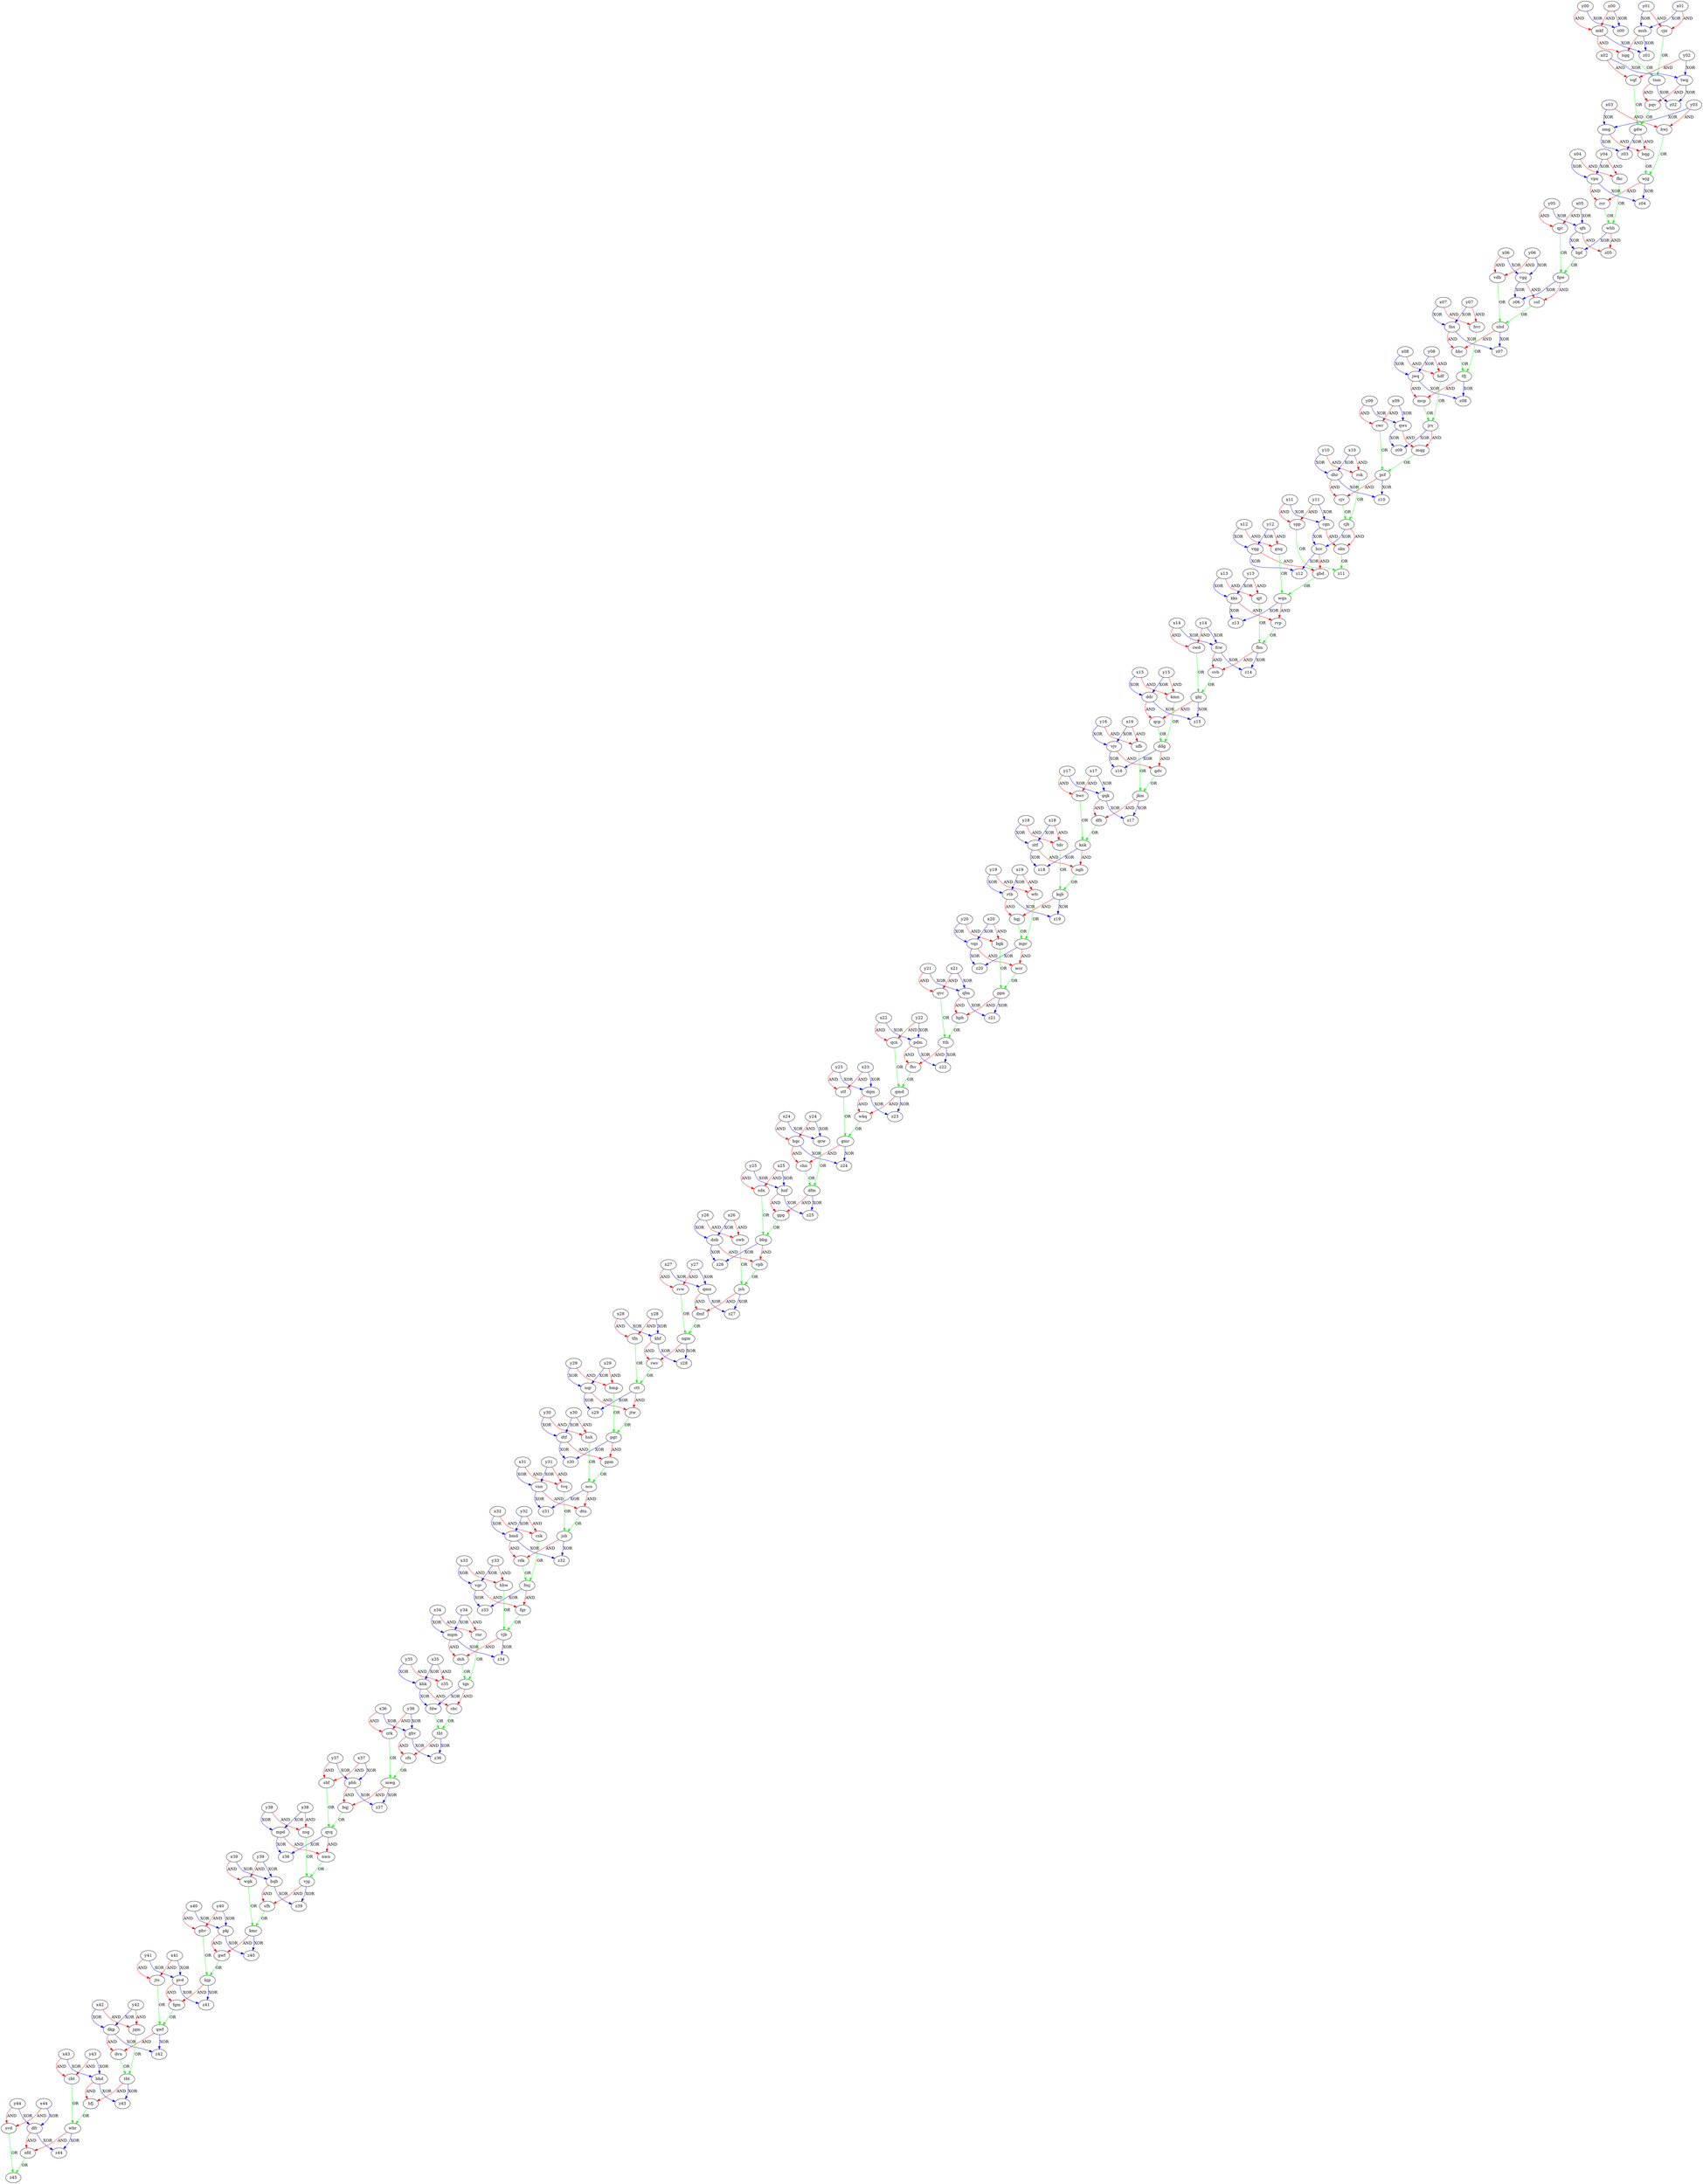 digraph {
  vpn -> rcr [label="AND"] [color="red"]
  wjg -> rcr [label="AND"] [color="red"]
  y25 -> sdn [label="AND"] [color="red"]
  x25 -> sdn [label="AND"] [color="red"]
  ncs -> z31 [label="XOR"] [color="blue"]
  vnn -> z31 [label="XOR"] [color="blue"]
  dtn -> jsb [label="OR"] [color="green"]
  tvq -> jsb [label="OR"] [color="green"]
  vjv -> z16 [label="XOR"] [color="blue"]
  ddg -> z16 [label="XOR"] [color="blue"]
  x06 -> vdb [label="AND"] [color="red"]
  y06 -> vdb [label="AND"] [color="red"]
  x04 -> fkc [label="AND"] [color="red"]
  y04 -> fkc [label="AND"] [color="red"]
  msh -> nqq [label="AND"] [color="red"]
  mkf -> nqq [label="AND"] [color="red"]
  y05 -> qjc [label="AND"] [color="red"]
  x05 -> qjc [label="AND"] [color="red"]
  dkp -> dvn [label="AND"] [color="red"]
  qwf -> dvn [label="AND"] [color="red"]
  jsb -> rdk [label="AND"] [color="red"]
  bmd -> rdk [label="AND"] [color="red"]
  y00 -> z00 [label="XOR"] [color="blue"]
  x00 -> z00 [label="XOR"] [color="blue"]
  y35 -> khk [label="XOR"] [color="blue"]
  x35 -> khk [label="XOR"] [color="blue"]
  pcf -> cjv [label="AND"] [color="red"]
  dhr -> cjv [label="AND"] [color="red"]
  vqg -> gbd [label="AND"] [color="red"]
  hcc -> gbd [label="AND"] [color="red"]
  x39 -> wgk [label="AND"] [color="red"]
  y39 -> wgk [label="AND"] [color="red"]
  x33 -> vgr [label="XOR"] [color="blue"]
  y33 -> vgr [label="XOR"] [color="blue"]
  bqj -> qvq [label="OR"] [color="green"]
  shf -> qvq [label="OR"] [color="green"]
  y21 -> qvc [label="AND"] [color="red"]
  x21 -> qvc [label="AND"] [color="red"]
  vqs -> z20 [label="XOR"] [color="blue"]
  mpr -> z20 [label="XOR"] [color="blue"]
  x04 -> vpn [label="XOR"] [color="blue"]
  y04 -> vpn [label="XOR"] [color="blue"]
  y01 -> msh [label="XOR"] [color="blue"]
  x01 -> msh [label="XOR"] [color="blue"]
  wkq -> gmr [label="OR"] [color="green"]
  stf -> gmr [label="OR"] [color="green"]
  fgw -> z06 [label="XOR"] [color="blue"]
  vgg -> z06 [label="XOR"] [color="blue"]
  x01 -> cjn [label="AND"] [color="red"]
  y01 -> cjn [label="AND"] [color="red"]
  x11 -> spp [label="AND"] [color="red"]
  y11 -> spp [label="AND"] [color="red"]
  nhd -> bhc [label="AND"] [color="red"]
  fns -> bhc [label="AND"] [color="red"]
  gdw -> z03 [label="XOR"] [color="blue"]
  smg -> z03 [label="XOR"] [color="blue"]
  qcn -> gmd [label="OR"] [color="green"]
  fhv -> gmd [label="OR"] [color="green"]
  dvn -> tbt [label="OR"] [color="green"]
  jqm -> tbt [label="OR"] [color="green"]
  x42 -> jqm [label="AND"] [color="red"]
  y42 -> jqm [label="AND"] [color="red"]
  y09 -> cwr [label="AND"] [color="red"]
  x09 -> cwr [label="AND"] [color="red"]
  rwv -> ctt [label="OR"] [color="green"]
  tfn -> ctt [label="OR"] [color="green"]
  gnq -> wqn [label="OR"] [color="green"]
  gbd -> wqn [label="OR"] [color="green"]
  tfj -> mcp [label="AND"] [color="red"]
  jwq -> mcp [label="AND"] [color="red"]
  gpg -> bbg [label="OR"] [color="green"]
  sdn -> bbg [label="OR"] [color="green"]
  y16 -> nfb [label="AND"] [color="red"]
  x16 -> nfb [label="AND"] [color="red"]
  tth -> z22 [label="XOR"] [color="blue"]
  pdm -> z22 [label="XOR"] [color="blue"]
  x08 -> hdf [label="AND"] [color="red"]
  y08 -> hdf [label="AND"] [color="red"]
  ppn -> hph [label="AND"] [color="red"]
  qbn -> hph [label="AND"] [color="red"]
  dmf -> ngm [label="OR"] [color="green"]
  rvw -> ngm [label="OR"] [color="green"]
  vqg -> z12 [label="XOR"] [color="blue"]
  hcc -> z12 [label="XOR"] [color="blue"]
  hfj -> wbr [label="OR"] [color="green"]
  cbt -> wbr [label="OR"] [color="green"]
  cwd -> gbj [label="OR"] [color="green"]
  vvb -> gbj [label="OR"] [color="green"]
  x34 -> mgm [label="XOR"] [color="blue"]
  y34 -> mgm [label="XOR"] [color="blue"]
  knk -> z18 [label="XOR"] [color="blue"]
  ntf -> z18 [label="XOR"] [color="blue"]
  x12 -> vqg [label="XOR"] [color="blue"]
  y12 -> vqg [label="XOR"] [color="blue"]
  khf -> rwv [label="AND"] [color="red"]
  ngm -> rwv [label="AND"] [color="red"]
  fhn -> vvb [label="AND"] [color="red"]
  fcw -> vvb [label="AND"] [color="red"]
  gmr -> chn [label="AND"] [color="red"]
  hqc -> chn [label="AND"] [color="red"]
  x12 -> gnq [label="AND"] [color="red"]
  y12 -> gnq [label="AND"] [color="red"]
  sfh -> kmr [label="OR"] [color="green"]
  wgk -> kmr [label="OR"] [color="green"]
  mkf -> z01 [label="XOR"] [color="blue"]
  msh -> z01 [label="XOR"] [color="blue"]
  fhn -> z14 [label="XOR"] [color="blue"]
  fcw -> z14 [label="XOR"] [color="blue"]
  fgm -> qwf [label="OR"] [color="green"]
  jts -> qwf [label="OR"] [color="green"]
  bpf -> fgw [label="OR"] [color="green"]
  qjc -> fgw [label="OR"] [color="green"]
  tbt -> z43 [label="XOR"] [color="blue"]
  bhd -> z43 [label="XOR"] [color="blue"]
  x16 -> vjv [label="XOR"] [color="blue"]
  y16 -> vjv [label="XOR"] [color="blue"]
  x06 -> vgg [label="XOR"] [color="blue"]
  y06 -> vgg [label="XOR"] [color="blue"]
  x03 -> hwj [label="AND"] [color="red"]
  y03 -> hwj [label="AND"] [color="red"]
  phv -> bjp [label="OR"] [color="green"]
  gwf -> bjp [label="OR"] [color="green"]
  gmd -> z23 [label="XOR"] [color="blue"]
  dqm -> z23 [label="XOR"] [color="blue"]
  y39 -> hqb [label="XOR"] [color="blue"]
  x39 -> hqb [label="XOR"] [color="blue"]
  y20 -> vqs [label="XOR"] [color="blue"]
  x20 -> vqs [label="XOR"] [color="blue"]
  jrs -> z09 [label="XOR"] [color="blue"]
  qws -> z09 [label="XOR"] [color="blue"]
  dfm -> z25 [label="XOR"] [color="blue"]
  hnf -> z25 [label="XOR"] [color="blue"]
  x15 -> ddr [label="XOR"] [color="blue"]
  y15 -> ddr [label="XOR"] [color="blue"]
  y17 -> bwr [label="AND"] [color="red"]
  x17 -> bwr [label="AND"] [color="red"]
  rtb -> hgj [label="AND"] [color="red"]
  kqb -> hgj [label="AND"] [color="red"]
  vqf -> gdw [label="OR"] [color="green"]
  pqv -> gdw [label="OR"] [color="green"]
  y38 -> mpd [label="XOR"] [color="blue"]
  x38 -> mpd [label="XOR"] [color="blue"]
  kks -> z13 [label="XOR"] [color="blue"]
  wqn -> z13 [label="XOR"] [color="blue"]
  ddg -> gdv [label="AND"] [color="red"]
  vjv -> gdv [label="AND"] [color="red"]
  x11 -> cgn [label="XOR"] [color="blue"]
  y11 -> cgn [label="XOR"] [color="blue"]
  svd -> z45 [label="OR"] [color="green"]
  nfd -> z45 [label="OR"] [color="green"]
  y44 -> svd [label="AND"] [color="red"]
  x44 -> svd [label="AND"] [color="red"]
  twg -> pqv [label="AND"] [color="red"]
  tnm -> pqv [label="AND"] [color="red"]
  ntf -> ngh [label="AND"] [color="red"]
  knk -> ngh [label="AND"] [color="red"]
  fmj -> z33 [label="XOR"] [color="blue"]
  vgr -> z33 [label="XOR"] [color="blue"]
  cjh -> skn [label="AND"] [color="red"]
  cgn -> skn [label="AND"] [color="red"]
  x07 -> fns [label="XOR"] [color="blue"]
  y07 -> fns [label="XOR"] [color="blue"]
  ddr -> qcp [label="AND"] [color="red"]
  gbj -> qcp [label="AND"] [color="red"]
  mwg -> z37 [label="XOR"] [color="blue"]
  pbh -> z37 [label="XOR"] [color="blue"]
  tbt -> hfj [label="AND"] [color="red"]
  bhd -> hfj [label="AND"] [color="red"]
  x28 -> tfn [label="AND"] [color="red"]
  y28 -> tfn [label="AND"] [color="red"]
  chn -> dfm [label="OR"] [color="green"]
  qcw -> dfm [label="OR"] [color="green"]
  y25 -> hnf [label="XOR"] [color="blue"]
  x25 -> hnf [label="XOR"] [color="blue"]
  wbr -> z44 [label="XOR"] [color="blue"]
  dfr -> z44 [label="XOR"] [color="blue"]
  x24 -> hqc [label="AND"] [color="red"]
  y24 -> hqc [label="AND"] [color="red"]
  ctt -> z29 [label="XOR"] [color="blue"]
  nqr -> z29 [label="XOR"] [color="blue"]
  y10 -> dhr [label="XOR"] [color="blue"]
  x10 -> dhr [label="XOR"] [color="blue"]
  x17 -> gqk [label="XOR"] [color="blue"]
  y17 -> gqk [label="XOR"] [color="blue"]
  fdw -> tht [label="OR"] [color="green"]
  chc -> tht [label="OR"] [color="green"]
  x02 -> twg [label="XOR"] [color="blue"]
  y02 -> twg [label="XOR"] [color="blue"]
  bbg -> z26 [label="XOR"] [color="blue"]
  dnb -> z26 [label="XOR"] [color="blue"]
  hdf -> jrs [label="OR"] [color="green"]
  mcp -> jrs [label="OR"] [color="green"]
  x22 -> qcn [label="AND"] [color="red"]
  y22 -> qcn [label="AND"] [color="red"]
  x27 -> rvw [label="AND"] [color="red"]
  y27 -> rvw [label="AND"] [color="red"]
  bwr -> knk [label="OR"] [color="green"]
  dfh -> knk [label="OR"] [color="green"]
  y28 -> khf [label="XOR"] [color="blue"]
  x28 -> khf [label="XOR"] [color="blue"]
  pvd -> fgm [label="AND"] [color="red"]
  bjp -> fgm [label="AND"] [color="red"]
  tdv -> kqb [label="OR"] [color="green"]
  ngh -> kqb [label="OR"] [color="green"]
  x00 -> mkf [label="AND"] [color="red"]
  y00 -> mkf [label="AND"] [color="red"]
  dsb -> tgs [label="OR"] [color="green"]
  rnr -> tgs [label="OR"] [color="green"]
  mpd -> z38 [label="XOR"] [color="blue"]
  qvq -> z38 [label="XOR"] [color="blue"]
  tgs -> chc [label="AND"] [color="red"]
  khk -> chc [label="AND"] [color="red"]
  y41 -> pvd [label="XOR"] [color="blue"]
  x41 -> pvd [label="XOR"] [color="blue"]
  x09 -> qws [label="XOR"] [color="blue"]
  y09 -> qws [label="XOR"] [color="blue"]
  x34 -> rnr [label="AND"] [color="red"]
  y34 -> rnr [label="AND"] [color="red"]
  y37 -> pbh [label="XOR"] [color="blue"]
  x37 -> pbh [label="XOR"] [color="blue"]
  qmn -> z27 [label="XOR"] [color="blue"]
  jsh -> z27 [label="XOR"] [color="blue"]
  vpn -> z04 [label="XOR"] [color="blue"]
  wjg -> z04 [label="XOR"] [color="blue"]
  x40 -> pkj [label="XOR"] [color="blue"]
  y40 -> pkj [label="XOR"] [color="blue"]
  nsg -> vjg [label="OR"] [color="green"]
  nwn -> vjg [label="OR"] [color="green"]
  x35 -> z35 [label="AND"] [color="red"]
  y35 -> z35 [label="AND"] [color="red"]
  crk -> mwg [label="OR"] [color="green"]
  cfs -> mwg [label="OR"] [color="green"]
  rcr -> whh [label="OR"] [color="green"]
  fkc -> whh [label="OR"] [color="green"]
  gqk -> dfh [label="AND"] [color="red"]
  jkm -> dfh [label="AND"] [color="red"]
  x27 -> qmn [label="XOR"] [color="blue"]
  y27 -> qmn [label="XOR"] [color="blue"]
  hph -> tth [label="OR"] [color="green"]
  qvc -> tth [label="OR"] [color="green"]
  jtw -> pgr [label="OR"] [color="green"]
  bmp -> pgr [label="OR"] [color="green"]
  y29 -> bmp [label="AND"] [color="red"]
  x29 -> bmp [label="AND"] [color="red"]
  x22 -> pdm [label="XOR"] [color="blue"]
  y22 -> pdm [label="XOR"] [color="blue"]
  x29 -> nqr [label="XOR"] [color="blue"]
  y29 -> nqr [label="XOR"] [color="blue"]
  x36 -> crk [label="AND"] [color="red"]
  y36 -> crk [label="AND"] [color="red"]
  y10 -> rck [label="AND"] [color="red"]
  x10 -> rck [label="AND"] [color="red"]
  y03 -> smg [label="XOR"] [color="blue"]
  x03 -> smg [label="XOR"] [color="blue"]
  bbg -> vpb [label="AND"] [color="red"]
  dnb -> vpb [label="AND"] [color="red"]
  tnm -> z02 [label="XOR"] [color="blue"]
  twg -> z02 [label="XOR"] [color="blue"]
  rvp -> fhn [label="OR"] [color="green"]
  qjt -> fhn [label="OR"] [color="green"]
  cjv -> cjh [label="OR"] [color="green"]
  rck -> cjh [label="OR"] [color="green"]
  ngm -> z28 [label="XOR"] [color="blue"]
  khf -> z28 [label="XOR"] [color="blue"]
  qfs -> z05 [label="AND"] [color="red"]
  whh -> z05 [label="AND"] [color="red"]
  hqb -> sfh [label="AND"] [color="red"]
  vjg -> sfh [label="AND"] [color="red"]
  skn -> z11 [label="OR"] [color="green"]
  spp -> z11 [label="OR"] [color="green"]
  cwr -> pcf [label="OR"] [color="green"]
  mqg -> pcf [label="OR"] [color="green"]
  x44 -> dfr [label="XOR"] [color="blue"]
  y44 -> dfr [label="XOR"] [color="blue"]
  hhw -> vjb [label="OR"] [color="green"]
  fgr -> vjb [label="OR"] [color="green"]
  kmr -> gwf [label="AND"] [color="red"]
  pkj -> gwf [label="AND"] [color="red"]
  x08 -> jwq [label="XOR"] [color="blue"]
  y08 -> jwq [label="XOR"] [color="blue"]
  ppn -> z21 [label="XOR"] [color="blue"]
  qbn -> z21 [label="XOR"] [color="blue"]
  kqb -> z19 [label="XOR"] [color="blue"]
  rtb -> z19 [label="XOR"] [color="blue"]
  mgm -> z34 [label="XOR"] [color="blue"]
  vjb -> z34 [label="XOR"] [color="blue"]
  mpr -> wcr [label="AND"] [color="red"]
  vqs -> wcr [label="AND"] [color="red"]
  hqb -> z39 [label="XOR"] [color="blue"]
  vjg -> z39 [label="XOR"] [color="blue"]
  cgn -> hcc [label="XOR"] [color="blue"]
  cjh -> hcc [label="XOR"] [color="blue"]
  y02 -> vqf [label="AND"] [color="red"]
  x02 -> vqf [label="AND"] [color="red"]
  ghv -> cfs [label="AND"] [color="red"]
  tht -> cfs [label="AND"] [color="red"]
  x13 -> kks [label="XOR"] [color="blue"]
  y13 -> kks [label="XOR"] [color="blue"]
  y26 -> dnb [label="XOR"] [color="blue"]
  x26 -> dnb [label="XOR"] [color="blue"]
  qws -> mqg [label="AND"] [color="red"]
  jrs -> mqg [label="AND"] [color="red"]
  mgm -> dsb [label="AND"] [color="red"]
  vjb -> dsb [label="AND"] [color="red"]
  x26 -> swb [label="AND"] [color="red"]
  y26 -> swb [label="AND"] [color="red"]
  x31 -> tvq [label="AND"] [color="red"]
  y31 -> tvq [label="AND"] [color="red"]
  x20 -> bgk [label="AND"] [color="red"]
  y20 -> bgk [label="AND"] [color="red"]
  kmn -> ddg [label="OR"] [color="green"]
  qcp -> ddg [label="OR"] [color="green"]
  y30 -> dtf [label="XOR"] [color="blue"]
  x30 -> dtf [label="XOR"] [color="blue"]
  wcr -> ppn [label="OR"] [color="green"]
  bgk -> ppn [label="OR"] [color="green"]
  dkp -> z42 [label="XOR"] [color="blue"]
  qwf -> z42 [label="XOR"] [color="blue"]
  y15 -> kmn [label="AND"] [color="red"]
  x15 -> kmn [label="AND"] [color="red"]
  x38 -> nsg [label="AND"] [color="red"]
  y38 -> nsg [label="AND"] [color="red"]
  x21 -> qbn [label="XOR"] [color="blue"]
  y21 -> qbn [label="XOR"] [color="blue"]
  dtf -> z30 [label="XOR"] [color="blue"]
  pgr -> z30 [label="XOR"] [color="blue"]
  x40 -> phv [label="AND"] [color="red"]
  y40 -> phv [label="AND"] [color="red"]
  x32 -> csk [label="AND"] [color="red"]
  y32 -> csk [label="AND"] [color="red"]
  y31 -> vnn [label="XOR"] [color="blue"]
  x31 -> vnn [label="XOR"] [color="blue"]
  y24 -> qcw [label="XOR"] [color="blue"]
  x24 -> qcw [label="XOR"] [color="blue"]
  pkj -> z40 [label="XOR"] [color="blue"]
  kmr -> z40 [label="XOR"] [color="blue"]
  gmr -> z24 [label="XOR"] [color="blue"]
  hqc -> z24 [label="XOR"] [color="blue"]
  x43 -> cbt [label="AND"] [color="red"]
  y43 -> cbt [label="AND"] [color="red"]
  y18 -> ntf [label="XOR"] [color="blue"]
  x18 -> ntf [label="XOR"] [color="blue"]
  pgr -> ppm [label="AND"] [color="red"]
  dtf -> ppm [label="AND"] [color="red"]
  nqr -> jtw [label="AND"] [color="red"]
  ctt -> jtw [label="AND"] [color="red"]
  wqn -> rvp [label="AND"] [color="red"]
  kks -> rvp [label="AND"] [color="red"]
  x13 -> qjt [label="AND"] [color="red"]
  y13 -> qjt [label="AND"] [color="red"]
  jsb -> z32 [label="XOR"] [color="blue"]
  bmd -> z32 [label="XOR"] [color="blue"]
  qfs -> bpf [label="XOR"] [color="blue"]
  whh -> bpf [label="XOR"] [color="blue"]
  y23 -> dqm [label="XOR"] [color="blue"]
  x23 -> dqm [label="XOR"] [color="blue"]
  y33 -> hhw [label="AND"] [color="red"]
  x33 -> hhw [label="AND"] [color="red"]
  ncs -> dtn [label="AND"] [color="red"]
  vnn -> dtn [label="AND"] [color="red"]
  y19 -> rtb [label="XOR"] [color="blue"]
  x19 -> rtb [label="XOR"] [color="blue"]
  rdk -> fmj [label="OR"] [color="green"]
  csk -> fmj [label="OR"] [color="green"]
  gdw -> bqg [label="AND"] [color="red"]
  smg -> bqg [label="AND"] [color="red"]
  x32 -> bmd [label="XOR"] [color="blue"]
  y32 -> bmd [label="XOR"] [color="blue"]
  nqq -> tnm [label="OR"] [color="green"]
  cjn -> tnm [label="OR"] [color="green"]
  gbj -> z15 [label="XOR"] [color="blue"]
  ddr -> z15 [label="XOR"] [color="blue"]
  x05 -> qfs [label="XOR"] [color="blue"]
  y05 -> qfs [label="XOR"] [color="blue"]
  bqg -> wjg [label="OR"] [color="green"]
  hwj -> wjg [label="OR"] [color="green"]
  x30 -> hsh [label="AND"] [color="red"]
  y30 -> hsh [label="AND"] [color="red"]
  y19 -> wfc [label="AND"] [color="red"]
  x19 -> wfc [label="AND"] [color="red"]
  tfj -> z08 [label="XOR"] [color="blue"]
  jwq -> z08 [label="XOR"] [color="blue"]
  x43 -> bhd [label="XOR"] [color="blue"]
  y43 -> bhd [label="XOR"] [color="blue"]
  x42 -> dkp [label="XOR"] [color="blue"]
  y42 -> dkp [label="XOR"] [color="blue"]
  fmj -> fgr [label="AND"] [color="red"]
  vgr -> fgr [label="AND"] [color="red"]
  y41 -> jts [label="AND"] [color="red"]
  x41 -> jts [label="AND"] [color="red"]
  nhd -> z07 [label="XOR"] [color="blue"]
  fns -> z07 [label="XOR"] [color="blue"]
  qvq -> nwn [label="AND"] [color="red"]
  mpd -> nwn [label="AND"] [color="red"]
  jkm -> z17 [label="XOR"] [color="blue"]
  gqk -> z17 [label="XOR"] [color="blue"]
  tth -> fhv [label="AND"] [color="red"]
  pdm -> fhv [label="AND"] [color="red"]
  hsh -> ncs [label="OR"] [color="green"]
  ppm -> ncs [label="OR"] [color="green"]
  nfb -> jkm [label="OR"] [color="green"]
  gdv -> jkm [label="OR"] [color="green"]
  khk -> fdw [label="XOR"] [color="blue"]
  tgs -> fdw [label="XOR"] [color="blue"]
  wbr -> nfd [label="AND"] [color="red"]
  dfr -> nfd [label="AND"] [color="red"]
  hgj -> mpr [label="OR"] [color="green"]
  wfc -> mpr [label="OR"] [color="green"]
  dfm -> gpg [label="AND"] [color="red"]
  hnf -> gpg [label="AND"] [color="red"]
  mwg -> bqj [label="AND"] [color="red"]
  pbh -> bqj [label="AND"] [color="red"]
  x14 -> cwd [label="AND"] [color="red"]
  y14 -> cwd [label="AND"] [color="red"]
  y37 -> shf [label="AND"] [color="red"]
  x37 -> shf [label="AND"] [color="red"]
  y18 -> tdv [label="AND"] [color="red"]
  x18 -> tdv [label="AND"] [color="red"]
  dhr -> z10 [label="XOR"] [color="blue"]
  pcf -> z10 [label="XOR"] [color="blue"]
  vpb -> jsh [label="OR"] [color="green"]
  swb -> jsh [label="OR"] [color="green"]
  vgg -> csf [label="AND"] [color="red"]
  fgw -> csf [label="AND"] [color="red"]
  qmn -> dmf [label="AND"] [color="red"]
  jsh -> dmf [label="AND"] [color="red"]
  x36 -> ghv [label="XOR"] [color="blue"]
  y36 -> ghv [label="XOR"] [color="blue"]
  y23 -> stf [label="AND"] [color="red"]
  x23 -> stf [label="AND"] [color="red"]
  dqm -> wkq [label="AND"] [color="red"]
  gmd -> wkq [label="AND"] [color="red"]
  y14 -> fcw [label="XOR"] [color="blue"]
  x14 -> fcw [label="XOR"] [color="blue"]
  ghv -> z36 [label="XOR"] [color="blue"]
  tht -> z36 [label="XOR"] [color="blue"]
  hvc -> tfj [label="OR"] [color="green"]
  bhc -> tfj [label="OR"] [color="green"]
  bjp -> z41 [label="XOR"] [color="blue"]
  pvd -> z41 [label="XOR"] [color="blue"]
  csf -> nhd [label="OR"] [color="green"]
  vdb -> nhd [label="OR"] [color="green"]
  x07 -> hvc [label="AND"] [color="red"]
  y07 -> hvc [label="AND"] [color="red"]
}
